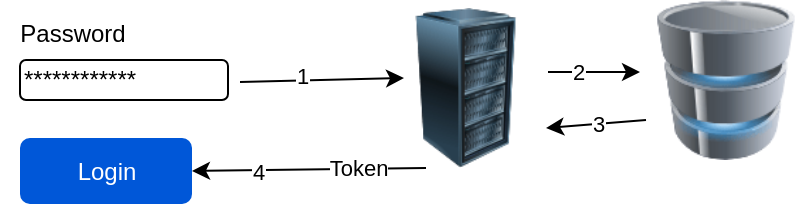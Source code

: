 <mxfile version="20.2.2" type="github">
  <diagram id="OlmW_olgugoicT1y2jTO" name="Page-1">
    <mxGraphModel dx="556" dy="362" grid="0" gridSize="10" guides="1" tooltips="1" connect="1" arrows="1" fold="1" page="0" pageScale="1" pageWidth="850" pageHeight="1100" math="0" shadow="0">
      <root>
        <mxCell id="0" />
        <mxCell id="1" parent="0" />
        <mxCell id="-fFhvJ5DRmIFoTUWj622-1" value="************" style="rounded=1;whiteSpace=wrap;html=1;align=left;" vertex="1" parent="1">
          <mxGeometry x="164" y="116" width="104" height="20" as="geometry" />
        </mxCell>
        <mxCell id="-fFhvJ5DRmIFoTUWj622-2" value="Password" style="text;html=1;align=center;verticalAlign=middle;resizable=0;points=[];autosize=1;strokeColor=none;fillColor=none;" vertex="1" parent="1">
          <mxGeometry x="154" y="90" width="71" height="26" as="geometry" />
        </mxCell>
        <mxCell id="-fFhvJ5DRmIFoTUWj622-3" value="Login" style="rounded=1;fillColor=#0057D8;strokeColor=none;html=1;fontColor=#ffffff;align=center;verticalAlign=middle;fontStyle=0;fontSize=12;sketch=0;" vertex="1" parent="1">
          <mxGeometry x="164" y="155" width="86" height="33" as="geometry" />
        </mxCell>
        <mxCell id="-fFhvJ5DRmIFoTUWj622-4" value="" style="endArrow=classic;html=1;rounded=0;" edge="1" parent="1">
          <mxGeometry width="50" height="50" relative="1" as="geometry">
            <mxPoint x="274" y="127" as="sourcePoint" />
            <mxPoint x="356" y="125" as="targetPoint" />
          </mxGeometry>
        </mxCell>
        <mxCell id="-fFhvJ5DRmIFoTUWj622-7" value="1" style="edgeLabel;html=1;align=center;verticalAlign=middle;resizable=0;points=[];" vertex="1" connectable="0" parent="-fFhvJ5DRmIFoTUWj622-4">
          <mxGeometry x="-0.242" y="2" relative="1" as="geometry">
            <mxPoint as="offset" />
          </mxGeometry>
        </mxCell>
        <mxCell id="-fFhvJ5DRmIFoTUWj622-6" value="" style="image;html=1;image=img/lib/clip_art/computers/Server_Rack_128x128.png" vertex="1" parent="1">
          <mxGeometry x="347" y="90" width="80" height="80" as="geometry" />
        </mxCell>
        <mxCell id="-fFhvJ5DRmIFoTUWj622-8" value="" style="image;html=1;image=img/lib/clip_art/computers/Database_128x128.png" vertex="1" parent="1">
          <mxGeometry x="477" y="86" width="80" height="80" as="geometry" />
        </mxCell>
        <mxCell id="-fFhvJ5DRmIFoTUWj622-10" value="" style="endArrow=classic;html=1;rounded=0;exitX=0.25;exitY=1;exitDx=0;exitDy=0;entryX=1;entryY=0.5;entryDx=0;entryDy=0;" edge="1" parent="1" source="-fFhvJ5DRmIFoTUWj622-6" target="-fFhvJ5DRmIFoTUWj622-3">
          <mxGeometry width="50" height="50" relative="1" as="geometry">
            <mxPoint x="477" y="312" as="sourcePoint" />
            <mxPoint x="258" y="314" as="targetPoint" />
          </mxGeometry>
        </mxCell>
        <mxCell id="-fFhvJ5DRmIFoTUWj622-11" value="Token" style="edgeLabel;html=1;align=center;verticalAlign=middle;resizable=0;points=[];" vertex="1" connectable="0" parent="-fFhvJ5DRmIFoTUWj622-10">
          <mxGeometry x="-0.164" y="2" relative="1" as="geometry">
            <mxPoint x="15" y="-3" as="offset" />
          </mxGeometry>
        </mxCell>
        <mxCell id="-fFhvJ5DRmIFoTUWj622-12" value="4" style="edgeLabel;html=1;align=center;verticalAlign=middle;resizable=0;points=[];" vertex="1" connectable="0" parent="-fFhvJ5DRmIFoTUWj622-10">
          <mxGeometry x="0.432" y="1" relative="1" as="geometry">
            <mxPoint as="offset" />
          </mxGeometry>
        </mxCell>
        <mxCell id="-fFhvJ5DRmIFoTUWj622-13" value="" style="endArrow=classic;html=1;rounded=0;" edge="1" parent="1">
          <mxGeometry width="50" height="50" relative="1" as="geometry">
            <mxPoint x="428" y="122" as="sourcePoint" />
            <mxPoint x="474" y="122" as="targetPoint" />
          </mxGeometry>
        </mxCell>
        <mxCell id="-fFhvJ5DRmIFoTUWj622-14" value="2" style="edgeLabel;html=1;align=center;verticalAlign=middle;resizable=0;points=[];" vertex="1" connectable="0" parent="-fFhvJ5DRmIFoTUWj622-13">
          <mxGeometry x="-0.355" relative="1" as="geometry">
            <mxPoint as="offset" />
          </mxGeometry>
        </mxCell>
        <mxCell id="-fFhvJ5DRmIFoTUWj622-15" value="" style="endArrow=classic;html=1;rounded=0;exitX=0;exitY=0.75;exitDx=0;exitDy=0;entryX=1;entryY=0.75;entryDx=0;entryDy=0;" edge="1" parent="1" source="-fFhvJ5DRmIFoTUWj622-8" target="-fFhvJ5DRmIFoTUWj622-6">
          <mxGeometry width="50" height="50" relative="1" as="geometry">
            <mxPoint x="343" y="259" as="sourcePoint" />
            <mxPoint x="393" y="209" as="targetPoint" />
          </mxGeometry>
        </mxCell>
        <mxCell id="-fFhvJ5DRmIFoTUWj622-16" value="3" style="edgeLabel;html=1;align=center;verticalAlign=middle;resizable=0;points=[];" vertex="1" connectable="0" parent="-fFhvJ5DRmIFoTUWj622-15">
          <mxGeometry x="-0.033" relative="1" as="geometry">
            <mxPoint as="offset" />
          </mxGeometry>
        </mxCell>
      </root>
    </mxGraphModel>
  </diagram>
</mxfile>
